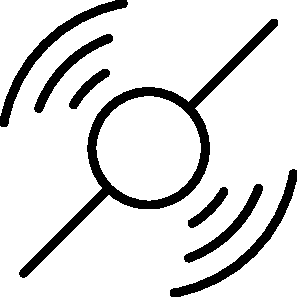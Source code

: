 unitsize(1cm);
defaultpen(currentpen+4);
real ray_length = 1.5*sqrt(2);
real pulse_radius = 1;

// Pulsar
path pulsi = circle((0, 0), pulse_radius);
draw(pulsi);

// North east ray
// North east ray
pair ne_ray_start = pulse_radius*dir(45);
path ne_ray = ne_ray_start -- ne_ray_start+ray_length*dir(45);
draw(ne_ray);

// North west beeps
draw(arc((0,0), pulse_radius+ray_length/4, 120, 150));
draw(arc((0,0), pulse_radius+2*ray_length/4, 110, 160));
draw(arc((0,0), pulse_radius+3*ray_length/4, 100, 170));

// South west ray
pair sw_ray_start =  pulse_radius*dir(-135);
path sw_ray = sw_ray_start -- sw_ray_start+ray_length*dir(-135);
draw(sw_ray);

// South east beeps
draw(arc((0,0), pulse_radius+ray_length/4, -30, -60));
draw(arc((0,0), pulse_radius+2*ray_length/4, -20, -70));
draw(arc((0,0), pulse_radius+3*ray_length/4, -10, -80));
